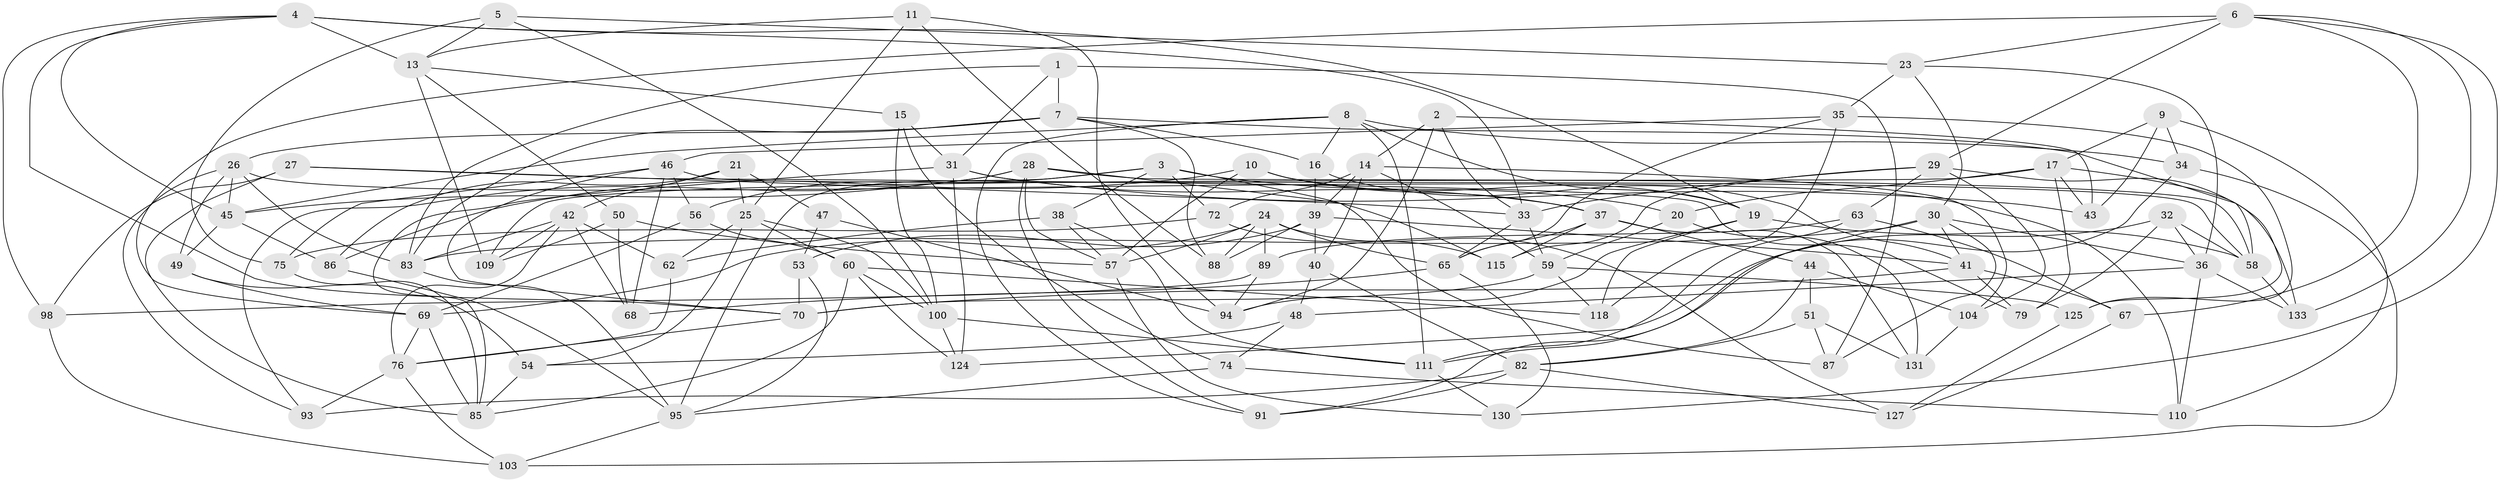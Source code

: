 // Generated by graph-tools (version 1.1) at 2025/52/02/27/25 19:52:30]
// undirected, 93 vertices, 225 edges
graph export_dot {
graph [start="1"]
  node [color=gray90,style=filled];
  1;
  2;
  3 [super="+122"];
  4 [super="+121"];
  5;
  6 [super="+12"];
  7 [super="+97"];
  8 [super="+117"];
  9;
  10;
  11;
  13 [super="+18"];
  14 [super="+101"];
  15;
  16;
  17 [super="+112"];
  19 [super="+22"];
  20;
  21;
  23 [super="+132"];
  24 [super="+90"];
  25 [super="+108"];
  26 [super="+102"];
  27;
  28 [super="+134"];
  29 [super="+81"];
  30 [super="+120"];
  31 [super="+92"];
  32;
  33 [super="+71"];
  34;
  35 [super="+64"];
  36 [super="+55"];
  37 [super="+52"];
  38;
  39 [super="+84"];
  40;
  41 [super="+123"];
  42 [super="+61"];
  43;
  44;
  45 [super="+99"];
  46 [super="+66"];
  47;
  48;
  49;
  50;
  51;
  53;
  54;
  56;
  57 [super="+116"];
  58 [super="+73"];
  59 [super="+107"];
  60 [super="+114"];
  62;
  63;
  65 [super="+77"];
  67;
  68;
  69 [super="+113"];
  70 [super="+78"];
  72;
  74;
  75;
  76 [super="+80"];
  79;
  82 [super="+126"];
  83 [super="+119"];
  85 [super="+106"];
  86;
  87;
  88;
  89;
  91;
  93;
  94 [super="+105"];
  95 [super="+96"];
  98;
  100 [super="+129"];
  103;
  104;
  109;
  110;
  111 [super="+128"];
  115;
  118;
  124;
  125;
  127;
  130;
  131;
  133;
  1 -- 31;
  1 -- 87;
  1 -- 7;
  1 -- 83;
  2 -- 43;
  2 -- 33;
  2 -- 94;
  2 -- 14;
  3 -- 56;
  3 -- 87;
  3 -- 72;
  3 -- 20;
  3 -- 38;
  3 -- 95;
  4 -- 13;
  4 -- 70;
  4 -- 45;
  4 -- 33;
  4 -- 98;
  4 -- 19;
  5 -- 23;
  5 -- 75;
  5 -- 100;
  5 -- 13;
  6 -- 130;
  6 -- 133;
  6 -- 23;
  6 -- 67;
  6 -- 69;
  6 -- 29;
  7 -- 88;
  7 -- 83;
  7 -- 16;
  7 -- 26;
  7 -- 58;
  8 -- 34;
  8 -- 91;
  8 -- 45;
  8 -- 16;
  8 -- 111;
  8 -- 19;
  9 -- 43;
  9 -- 34;
  9 -- 110;
  9 -- 17;
  10 -- 37;
  10 -- 86;
  10 -- 19;
  10 -- 57;
  11 -- 13;
  11 -- 94;
  11 -- 88;
  11 -- 25;
  13 -- 50;
  13 -- 109;
  13 -- 15;
  14 -- 40;
  14 -- 72;
  14 -- 59;
  14 -- 104;
  14 -- 39;
  15 -- 74;
  15 -- 31;
  15 -- 100;
  16 -- 39;
  16 -- 41;
  17 -- 43;
  17 -- 79;
  17 -- 20;
  17 -- 125;
  17 -- 109;
  19 -- 118;
  19 -- 94;
  19 -- 58;
  20 -- 59;
  20 -- 131;
  21 -- 47;
  21 -- 86;
  21 -- 25;
  21 -- 42;
  23 -- 30;
  23 -- 35 [weight=2];
  23 -- 36;
  24 -- 127;
  24 -- 69;
  24 -- 89;
  24 -- 57;
  24 -- 88;
  24 -- 65;
  25 -- 100;
  25 -- 54;
  25 -- 62;
  25 -- 60;
  26 -- 49;
  26 -- 83;
  26 -- 93;
  26 -- 110;
  26 -- 45;
  27 -- 98;
  27 -- 79;
  27 -- 33;
  27 -- 85;
  28 -- 93;
  28 -- 91;
  28 -- 57;
  28 -- 58;
  28 -- 115;
  28 -- 45;
  29 -- 33;
  29 -- 115;
  29 -- 133;
  29 -- 104;
  29 -- 63;
  30 -- 83;
  30 -- 91;
  30 -- 36;
  30 -- 87;
  30 -- 41;
  31 -- 37;
  31 -- 124;
  31 -- 43;
  31 -- 85;
  32 -- 124;
  32 -- 58;
  32 -- 79;
  32 -- 36;
  33 -- 59;
  33 -- 65;
  34 -- 103;
  34 -- 111;
  35 -- 65;
  35 -- 118;
  35 -- 125;
  35 -- 46;
  36 -- 110;
  36 -- 133;
  36 -- 48;
  37 -- 65;
  37 -- 131;
  37 -- 115;
  37 -- 44;
  38 -- 57;
  38 -- 111;
  38 -- 62;
  39 -- 88;
  39 -- 40;
  39 -- 53;
  39 -- 41;
  40 -- 48;
  40 -- 82;
  41 -- 67;
  41 -- 79;
  41 -- 70;
  42 -- 68;
  42 -- 62;
  42 -- 83;
  42 -- 109;
  42 -- 76;
  44 -- 104;
  44 -- 51;
  44 -- 82;
  45 -- 49;
  45 -- 86;
  46 -- 70;
  46 -- 56;
  46 -- 58;
  46 -- 75;
  46 -- 68;
  47 -- 94 [weight=2];
  47 -- 53;
  48 -- 54;
  48 -- 74;
  49 -- 54;
  49 -- 69;
  50 -- 68;
  50 -- 109;
  50 -- 57;
  51 -- 131;
  51 -- 87;
  51 -- 82;
  53 -- 70;
  53 -- 95;
  54 -- 85;
  56 -- 69;
  56 -- 60;
  57 -- 130;
  58 -- 133;
  59 -- 118;
  59 -- 70;
  59 -- 125;
  60 -- 118;
  60 -- 124;
  60 -- 100;
  60 -- 85;
  62 -- 76;
  63 -- 67;
  63 -- 89;
  63 -- 111;
  65 -- 68;
  65 -- 130;
  67 -- 127;
  69 -- 76;
  69 -- 85;
  70 -- 76;
  72 -- 75;
  72 -- 115;
  74 -- 95;
  74 -- 110;
  75 -- 85;
  76 -- 103;
  76 -- 93;
  82 -- 93;
  82 -- 127;
  82 -- 91;
  83 -- 95;
  86 -- 95;
  89 -- 94;
  89 -- 98;
  95 -- 103;
  98 -- 103;
  100 -- 111;
  100 -- 124;
  104 -- 131;
  111 -- 130;
  125 -- 127;
}
